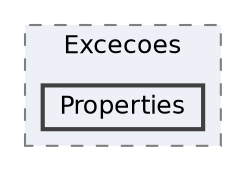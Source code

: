 digraph "C:/Users/plmrj/Desktop/POO_T1_Código/TP_GCondominios/Excecoes/Properties"
{
 // LATEX_PDF_SIZE
  bgcolor="transparent";
  edge [fontname=Helvetica,fontsize=12,labelfontname=Helvetica,labelfontsize=10];
  node [fontname=Helvetica,fontsize=12,shape=box,height=0.2,width=0.4];
  compound=true
  subgraph clusterdir_019bcb82956823f403a157affed6c543 {
    graph [ bgcolor="#edf0f7", pencolor="grey50", label="Excecoes", fontname=Helvetica,fontsize=12 style="filled,dashed", URL="dir_019bcb82956823f403a157affed6c543.html",tooltip=""]
  dir_3747a065af505509c49b867e63d9f27a [label="Properties", fillcolor="#edf0f7", color="grey25", style="filled,bold", URL="dir_3747a065af505509c49b867e63d9f27a.html",tooltip=""];
  }
}
